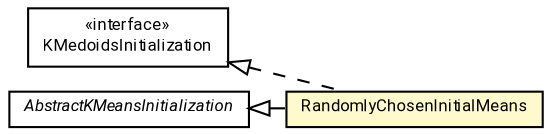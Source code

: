#!/usr/local/bin/dot
#
# Class diagram 
# Generated by UMLGraph version R5_7_2-60-g0e99a6 (http://www.spinellis.gr/umlgraph/)
#

digraph G {
	graph [fontnames="svg"]
	edge [fontname="Roboto",fontsize=7,labelfontname="Roboto",labelfontsize=7,color="black"];
	node [fontname="Roboto",fontcolor="black",fontsize=8,shape=plaintext,margin=0,width=0,height=0];
	nodesep=0.15;
	ranksep=0.25;
	rankdir=LR;
	// de.lmu.ifi.dbs.elki.algorithm.clustering.kmeans.initialization.KMedoidsInitialization<V>
	c8744685 [label=<<table title="de.lmu.ifi.dbs.elki.algorithm.clustering.kmeans.initialization.KMedoidsInitialization" border="0" cellborder="1" cellspacing="0" cellpadding="2" href="KMedoidsInitialization.html" target="_parent">
		<tr><td><table border="0" cellspacing="0" cellpadding="1">
		<tr><td align="center" balign="center"> &#171;interface&#187; </td></tr>
		<tr><td align="center" balign="center"> <font face="Roboto">KMedoidsInitialization</font> </td></tr>
		</table></td></tr>
		</table>>, URL="KMedoidsInitialization.html"];
	// de.lmu.ifi.dbs.elki.algorithm.clustering.kmeans.initialization.RandomlyChosenInitialMeans<O>
	c8744688 [label=<<table title="de.lmu.ifi.dbs.elki.algorithm.clustering.kmeans.initialization.RandomlyChosenInitialMeans" border="0" cellborder="1" cellspacing="0" cellpadding="2" bgcolor="lemonChiffon" href="RandomlyChosenInitialMeans.html" target="_parent">
		<tr><td><table border="0" cellspacing="0" cellpadding="1">
		<tr><td align="center" balign="center"> <font face="Roboto">RandomlyChosenInitialMeans</font> </td></tr>
		</table></td></tr>
		</table>>, URL="RandomlyChosenInitialMeans.html"];
	// de.lmu.ifi.dbs.elki.algorithm.clustering.kmeans.initialization.AbstractKMeansInitialization
	c8744692 [label=<<table title="de.lmu.ifi.dbs.elki.algorithm.clustering.kmeans.initialization.AbstractKMeansInitialization" border="0" cellborder="1" cellspacing="0" cellpadding="2" href="AbstractKMeansInitialization.html" target="_parent">
		<tr><td><table border="0" cellspacing="0" cellpadding="1">
		<tr><td align="center" balign="center"> <font face="Roboto"><i>AbstractKMeansInitialization</i></font> </td></tr>
		</table></td></tr>
		</table>>, URL="AbstractKMeansInitialization.html"];
	// de.lmu.ifi.dbs.elki.algorithm.clustering.kmeans.initialization.RandomlyChosenInitialMeans<O> extends de.lmu.ifi.dbs.elki.algorithm.clustering.kmeans.initialization.AbstractKMeansInitialization
	c8744692 -> c8744688 [arrowtail=empty,dir=back,weight=10];
	// de.lmu.ifi.dbs.elki.algorithm.clustering.kmeans.initialization.RandomlyChosenInitialMeans<O> implements de.lmu.ifi.dbs.elki.algorithm.clustering.kmeans.initialization.KMedoidsInitialization<V>
	c8744685 -> c8744688 [arrowtail=empty,style=dashed,dir=back,weight=9];
}

